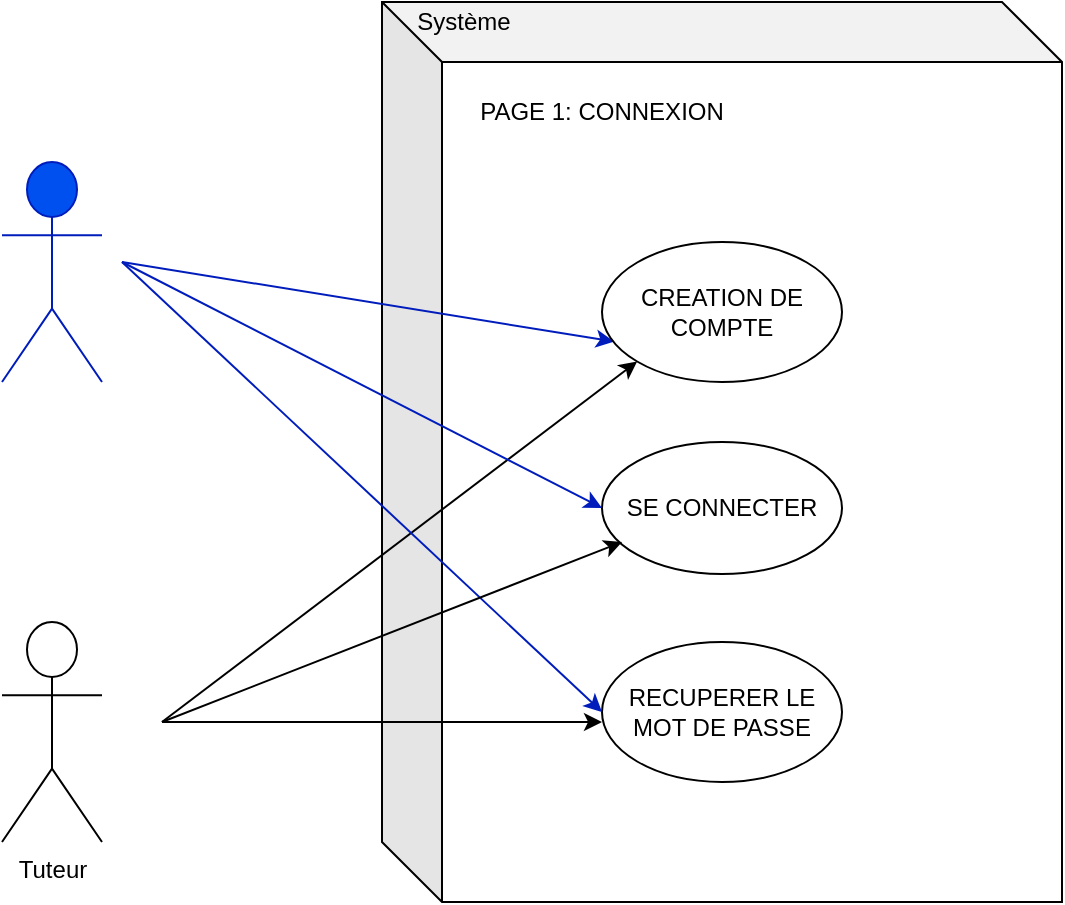<mxfile version="14.4.7" type="onedrive"><diagram id="_uEHPlvXBxghpikDbNfc" name="Page-1"><mxGraphModel dx="998" dy="511" grid="1" gridSize="10" guides="1" tooltips="1" connect="1" arrows="1" fold="1" page="1" pageScale="1" pageWidth="827" pageHeight="1169" math="0" shadow="0"><root><mxCell id="0"/><mxCell id="1" parent="0"/><mxCell id="yC3jC6QfTgpdWhc6mNYG-1" value="Elève" style="shape=umlActor;verticalLabelPosition=bottom;verticalAlign=top;html=1;outlineConnect=0;fillColor=#0050ef;strokeColor=#001DBC;fontColor=#ffffff;" parent="1" vertex="1"><mxGeometry x="160" y="150" width="50" height="110" as="geometry"/></mxCell><mxCell id="yC3jC6QfTgpdWhc6mNYG-2" value="Tuteur" style="shape=umlActor;verticalLabelPosition=bottom;verticalAlign=top;html=1;outlineConnect=0;" parent="1" vertex="1"><mxGeometry x="160" y="380" width="50" height="110" as="geometry"/></mxCell><mxCell id="yC3jC6QfTgpdWhc6mNYG-3" value="" style="shape=cube;whiteSpace=wrap;html=1;boundedLbl=1;backgroundOutline=1;darkOpacity=0.05;darkOpacity2=0.1;size=30;" parent="1" vertex="1"><mxGeometry x="350" y="70" width="340" height="450" as="geometry"/></mxCell><mxCell id="yC3jC6QfTgpdWhc6mNYG-4" value="Système" style="text;html=1;strokeColor=none;fillColor=none;align=center;verticalAlign=middle;whiteSpace=wrap;rounded=0;" parent="1" vertex="1"><mxGeometry x="351" y="70" width="80" height="20" as="geometry"/></mxCell><mxCell id="yC3jC6QfTgpdWhc6mNYG-5" value="" style="endArrow=classic;html=1;entryX=0.05;entryY=0.711;entryDx=0;entryDy=0;entryPerimeter=0;fillColor=#0050ef;strokeColor=#001DBC;" parent="1" edge="1" target="yC3jC6QfTgpdWhc6mNYG-8"><mxGeometry width="50" height="50" relative="1" as="geometry"><mxPoint x="220" y="200" as="sourcePoint"/><mxPoint x="350" y="280" as="targetPoint"/></mxGeometry></mxCell><mxCell id="yC3jC6QfTgpdWhc6mNYG-6" value="" style="endArrow=classic;html=1;" parent="1" edge="1"><mxGeometry width="50" height="50" relative="1" as="geometry"><mxPoint x="240" y="430" as="sourcePoint"/><mxPoint x="460" y="430" as="targetPoint"/></mxGeometry></mxCell><mxCell id="yC3jC6QfTgpdWhc6mNYG-7" value="PAGE 1: CONNEXION" style="text;html=1;strokeColor=none;fillColor=none;align=center;verticalAlign=middle;whiteSpace=wrap;rounded=0;" parent="1" vertex="1"><mxGeometry x="380" y="110" width="160" height="30" as="geometry"/></mxCell><mxCell id="yC3jC6QfTgpdWhc6mNYG-8" value="CREATION DE COMPTE" style="ellipse;whiteSpace=wrap;html=1;" parent="1" vertex="1"><mxGeometry x="460" y="190" width="120" height="70" as="geometry"/></mxCell><mxCell id="yC3jC6QfTgpdWhc6mNYG-10" value="SE CONNECTER&lt;span style=&quot;color: rgba(0 , 0 , 0 , 0) ; font-family: monospace ; font-size: 0px&quot;&gt;%3CmxGraphModel%3E%3Croot%3E%3CmxCell%20id%3D%220%22%2F%3E%3CmxCell%20id%3D%221%22%20parent%3D%220%22%2F%3E%3CmxCell%20id%3D%222%22%20value%3D%22CREATION%20DE%20COMPTE%22%20style%3D%22ellipse%3BwhiteSpace%3Dwrap%3Bhtml%3D1%3B%22%20vertex%3D%221%22%20parent%3D%221%22%3E%3CmxGeometry%20x%3D%22400%22%20y%3D%22120%22%20width%3D%22120%22%20height%3D%2260%22%20as%3D%22geometry%22%2F%3E%3C%2FmxCell%3E%3C%2Froot%3E%3C%2FmxGraphModel%3E&lt;/span&gt;" style="ellipse;whiteSpace=wrap;html=1;" parent="1" vertex="1"><mxGeometry x="460" y="290" width="120" height="66" as="geometry"/></mxCell><mxCell id="yC3jC6QfTgpdWhc6mNYG-11" value="RECUPERER LE MOT DE PASSE" style="ellipse;whiteSpace=wrap;html=1;" parent="1" vertex="1"><mxGeometry x="460" y="390" width="120" height="70" as="geometry"/></mxCell><mxCell id="KqpDyT5tJlcZbz0RBD5Y-1" value="" style="endArrow=classic;html=1;entryX=0;entryY=1;entryDx=0;entryDy=0;" edge="1" parent="1" target="yC3jC6QfTgpdWhc6mNYG-8"><mxGeometry width="50" height="50" relative="1" as="geometry"><mxPoint x="240" y="430" as="sourcePoint"/><mxPoint x="440" y="240" as="targetPoint"/></mxGeometry></mxCell><mxCell id="KqpDyT5tJlcZbz0RBD5Y-2" value="" style="endArrow=classic;html=1;entryX=0;entryY=0.5;entryDx=0;entryDy=0;fillColor=#0050ef;strokeColor=#001DBC;" edge="1" parent="1" target="yC3jC6QfTgpdWhc6mNYG-10"><mxGeometry width="50" height="50" relative="1" as="geometry"><mxPoint x="220" y="200" as="sourcePoint"/><mxPoint x="440" y="240" as="targetPoint"/></mxGeometry></mxCell><mxCell id="KqpDyT5tJlcZbz0RBD5Y-3" value="" style="endArrow=classic;html=1;entryX=0;entryY=0.5;entryDx=0;entryDy=0;fillColor=#0050ef;strokeColor=#001DBC;" edge="1" parent="1" target="yC3jC6QfTgpdWhc6mNYG-11"><mxGeometry width="50" height="50" relative="1" as="geometry"><mxPoint x="220" y="200" as="sourcePoint"/><mxPoint x="440" y="240" as="targetPoint"/></mxGeometry></mxCell><mxCell id="KqpDyT5tJlcZbz0RBD5Y-4" value="" style="endArrow=classic;html=1;entryX=0.353;entryY=0.6;entryDx=0;entryDy=0;entryPerimeter=0;" edge="1" parent="1" target="yC3jC6QfTgpdWhc6mNYG-3"><mxGeometry width="50" height="50" relative="1" as="geometry"><mxPoint x="240" y="430" as="sourcePoint"/><mxPoint x="440" y="240" as="targetPoint"/></mxGeometry></mxCell></root></mxGraphModel></diagram></mxfile>